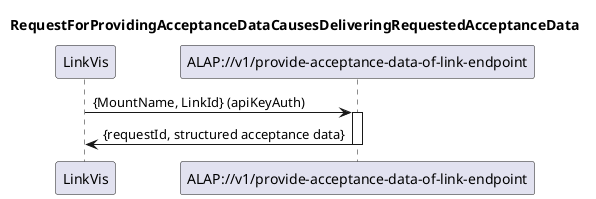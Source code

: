 @startuml 170_DeliveringRequestedAcceptanceData
skinparam responseMessageBelowArrow true

title
RequestForProvidingAcceptanceDataCausesDeliveringRequestedAcceptanceData
end title

participant "LinkVis" as LinkVis
participant "ALAP://v1/provide-acceptance-data-of-link-endpoint" as ALAP


LinkVis -> ALAP: {MountName, LinkId} (apiKeyAuth)
activate ALAP

ALAP -> LinkVis: {requestId, structured acceptance data}

deactivate ALAP

@enduml